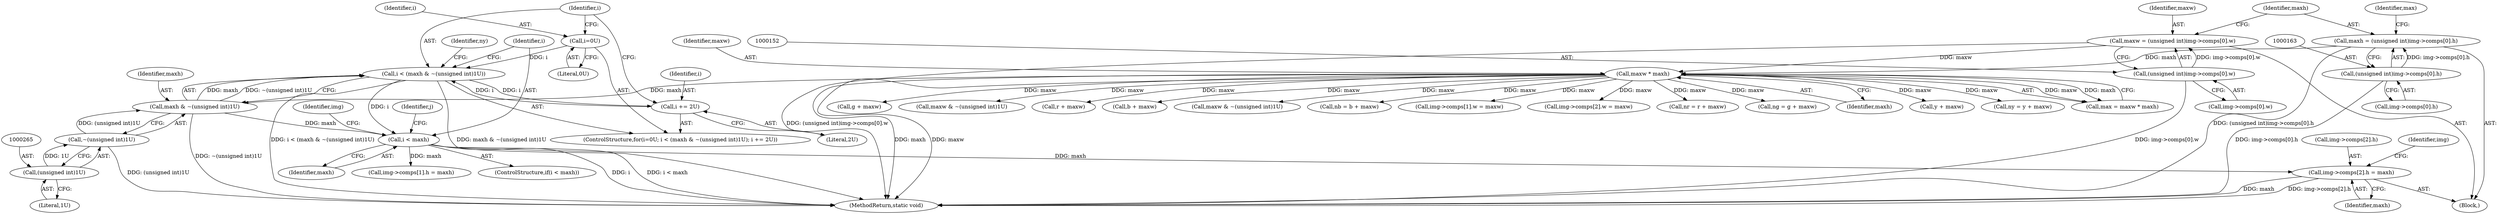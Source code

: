 digraph "0_openjpeg_15f081c89650dccee4aa4ae66f614c3fdb268767_0@pointer" {
"1000612" [label="(Call,img->comps[2].h = maxh)"];
"1000453" [label="(Call,i < maxh)"];
"1000259" [label="(Call,i < (maxh & ~(unsigned int)1U))"];
"1000267" [label="(Call,i += 2U)"];
"1000256" [label="(Call,i=0U)"];
"1000261" [label="(Call,maxh & ~(unsigned int)1U)"];
"1000173" [label="(Call,maxw * maxh)"];
"1000149" [label="(Call,maxw = (unsigned int)img->comps[0].w)"];
"1000151" [label="(Call,(unsigned int)img->comps[0].w)"];
"1000160" [label="(Call,maxh = (unsigned int)img->comps[0].h)"];
"1000162" [label="(Call,(unsigned int)img->comps[0].h)"];
"1000263" [label="(Call,~(unsigned int)1U)"];
"1000264" [label="(Call,(unsigned int)1U)"];
"1000695" [label="(MethodReturn,static void)"];
"1000268" [label="(Identifier,i)"];
"1000625" [label="(Identifier,img)"];
"1000453" [label="(Call,i < maxh)"];
"1000283" [label="(Call,g + maxw)"];
"1000463" [label="(Call,maxw & ~(unsigned int)1U)"];
"1000620" [label="(Identifier,maxh)"];
"1000455" [label="(Identifier,maxh)"];
"1000454" [label="(Identifier,i)"];
"1000267" [label="(Call,i += 2U)"];
"1000151" [label="(Call,(unsigned int)img->comps[0].w)"];
"1000278" [label="(Call,r + maxw)"];
"1000288" [label="(Call,b + maxw)"];
"1000264" [label="(Call,(unsigned int)1U)"];
"1000297" [label="(Call,maxw & ~(unsigned int)1U)"];
"1000286" [label="(Call,nb = b + maxw)"];
"1000266" [label="(Literal,1U)"];
"1000585" [label="(Call,img->comps[1].w = maxw)"];
"1000174" [label="(Identifier,maxw)"];
"1000256" [label="(Call,i=0U)"];
"1000603" [label="(Call,img->comps[2].w = maxw)"];
"1000258" [label="(Literal,0U)"];
"1000255" [label="(ControlStructure,for(i=0U; i < (maxh & ~(unsigned int)1U); i += 2U))"];
"1000276" [label="(Call,nr = r + maxw)"];
"1000173" [label="(Call,maxw * maxh)"];
"1000260" [label="(Identifier,i)"];
"1000262" [label="(Identifier,maxh)"];
"1000257" [label="(Identifier,i)"];
"1000150" [label="(Identifier,maxw)"];
"1000281" [label="(Call,ng = g + maxw)"];
"1000459" [label="(Identifier,j)"];
"1000272" [label="(Identifier,ny)"];
"1000263" [label="(Call,~(unsigned int)1U)"];
"1000269" [label="(Literal,2U)"];
"1000149" [label="(Call,maxw = (unsigned int)img->comps[0].w)"];
"1000175" [label="(Identifier,maxh)"];
"1000172" [label="(Identifier,max)"];
"1000259" [label="(Call,i < (maxh & ~(unsigned int)1U))"];
"1000161" [label="(Identifier,maxh)"];
"1000273" [label="(Call,y + maxw)"];
"1000594" [label="(Call,img->comps[1].h = maxh)"];
"1000538" [label="(Identifier,img)"];
"1000261" [label="(Call,maxh & ~(unsigned int)1U)"];
"1000612" [label="(Call,img->comps[2].h = maxh)"];
"1000271" [label="(Call,ny = y + maxw)"];
"1000171" [label="(Call,max = maxw * maxh)"];
"1000613" [label="(Call,img->comps[2].h)"];
"1000103" [label="(Block,)"];
"1000160" [label="(Call,maxh = (unsigned int)img->comps[0].h)"];
"1000162" [label="(Call,(unsigned int)img->comps[0].h)"];
"1000164" [label="(Call,img->comps[0].h)"];
"1000153" [label="(Call,img->comps[0].w)"];
"1000452" [label="(ControlStructure,if(i < maxh))"];
"1000612" -> "1000103"  [label="AST: "];
"1000612" -> "1000620"  [label="CFG: "];
"1000613" -> "1000612"  [label="AST: "];
"1000620" -> "1000612"  [label="AST: "];
"1000625" -> "1000612"  [label="CFG: "];
"1000612" -> "1000695"  [label="DDG: img->comps[2].h"];
"1000612" -> "1000695"  [label="DDG: maxh"];
"1000453" -> "1000612"  [label="DDG: maxh"];
"1000453" -> "1000452"  [label="AST: "];
"1000453" -> "1000455"  [label="CFG: "];
"1000454" -> "1000453"  [label="AST: "];
"1000455" -> "1000453"  [label="AST: "];
"1000459" -> "1000453"  [label="CFG: "];
"1000538" -> "1000453"  [label="CFG: "];
"1000453" -> "1000695"  [label="DDG: i < maxh"];
"1000453" -> "1000695"  [label="DDG: i"];
"1000259" -> "1000453"  [label="DDG: i"];
"1000261" -> "1000453"  [label="DDG: maxh"];
"1000453" -> "1000594"  [label="DDG: maxh"];
"1000259" -> "1000255"  [label="AST: "];
"1000259" -> "1000261"  [label="CFG: "];
"1000260" -> "1000259"  [label="AST: "];
"1000261" -> "1000259"  [label="AST: "];
"1000272" -> "1000259"  [label="CFG: "];
"1000454" -> "1000259"  [label="CFG: "];
"1000259" -> "1000695"  [label="DDG: i < (maxh & ~(unsigned int)1U)"];
"1000259" -> "1000695"  [label="DDG: maxh & ~(unsigned int)1U"];
"1000267" -> "1000259"  [label="DDG: i"];
"1000256" -> "1000259"  [label="DDG: i"];
"1000261" -> "1000259"  [label="DDG: maxh"];
"1000261" -> "1000259"  [label="DDG: ~(unsigned int)1U"];
"1000259" -> "1000267"  [label="DDG: i"];
"1000267" -> "1000255"  [label="AST: "];
"1000267" -> "1000269"  [label="CFG: "];
"1000268" -> "1000267"  [label="AST: "];
"1000269" -> "1000267"  [label="AST: "];
"1000260" -> "1000267"  [label="CFG: "];
"1000256" -> "1000255"  [label="AST: "];
"1000256" -> "1000258"  [label="CFG: "];
"1000257" -> "1000256"  [label="AST: "];
"1000258" -> "1000256"  [label="AST: "];
"1000260" -> "1000256"  [label="CFG: "];
"1000261" -> "1000263"  [label="CFG: "];
"1000262" -> "1000261"  [label="AST: "];
"1000263" -> "1000261"  [label="AST: "];
"1000261" -> "1000695"  [label="DDG: ~(unsigned int)1U"];
"1000173" -> "1000261"  [label="DDG: maxh"];
"1000263" -> "1000261"  [label="DDG: (unsigned int)1U"];
"1000173" -> "1000171"  [label="AST: "];
"1000173" -> "1000175"  [label="CFG: "];
"1000174" -> "1000173"  [label="AST: "];
"1000175" -> "1000173"  [label="AST: "];
"1000171" -> "1000173"  [label="CFG: "];
"1000173" -> "1000695"  [label="DDG: maxw"];
"1000173" -> "1000695"  [label="DDG: maxh"];
"1000173" -> "1000171"  [label="DDG: maxw"];
"1000173" -> "1000171"  [label="DDG: maxh"];
"1000149" -> "1000173"  [label="DDG: maxw"];
"1000160" -> "1000173"  [label="DDG: maxh"];
"1000173" -> "1000271"  [label="DDG: maxw"];
"1000173" -> "1000273"  [label="DDG: maxw"];
"1000173" -> "1000276"  [label="DDG: maxw"];
"1000173" -> "1000278"  [label="DDG: maxw"];
"1000173" -> "1000281"  [label="DDG: maxw"];
"1000173" -> "1000283"  [label="DDG: maxw"];
"1000173" -> "1000286"  [label="DDG: maxw"];
"1000173" -> "1000288"  [label="DDG: maxw"];
"1000173" -> "1000297"  [label="DDG: maxw"];
"1000173" -> "1000463"  [label="DDG: maxw"];
"1000173" -> "1000585"  [label="DDG: maxw"];
"1000173" -> "1000603"  [label="DDG: maxw"];
"1000149" -> "1000103"  [label="AST: "];
"1000149" -> "1000151"  [label="CFG: "];
"1000150" -> "1000149"  [label="AST: "];
"1000151" -> "1000149"  [label="AST: "];
"1000161" -> "1000149"  [label="CFG: "];
"1000149" -> "1000695"  [label="DDG: (unsigned int)img->comps[0].w"];
"1000151" -> "1000149"  [label="DDG: img->comps[0].w"];
"1000151" -> "1000153"  [label="CFG: "];
"1000152" -> "1000151"  [label="AST: "];
"1000153" -> "1000151"  [label="AST: "];
"1000151" -> "1000695"  [label="DDG: img->comps[0].w"];
"1000160" -> "1000103"  [label="AST: "];
"1000160" -> "1000162"  [label="CFG: "];
"1000161" -> "1000160"  [label="AST: "];
"1000162" -> "1000160"  [label="AST: "];
"1000172" -> "1000160"  [label="CFG: "];
"1000160" -> "1000695"  [label="DDG: (unsigned int)img->comps[0].h"];
"1000162" -> "1000160"  [label="DDG: img->comps[0].h"];
"1000162" -> "1000164"  [label="CFG: "];
"1000163" -> "1000162"  [label="AST: "];
"1000164" -> "1000162"  [label="AST: "];
"1000162" -> "1000695"  [label="DDG: img->comps[0].h"];
"1000263" -> "1000264"  [label="CFG: "];
"1000264" -> "1000263"  [label="AST: "];
"1000263" -> "1000695"  [label="DDG: (unsigned int)1U"];
"1000264" -> "1000263"  [label="DDG: 1U"];
"1000264" -> "1000266"  [label="CFG: "];
"1000265" -> "1000264"  [label="AST: "];
"1000266" -> "1000264"  [label="AST: "];
}
